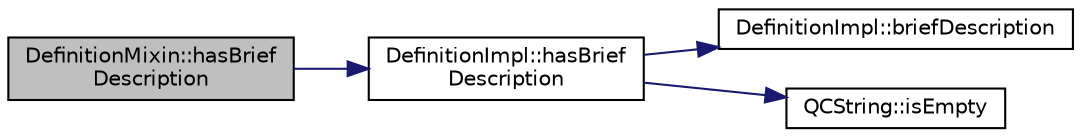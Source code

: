 digraph "DefinitionMixin::hasBriefDescription"
{
 // LATEX_PDF_SIZE
  edge [fontname="Helvetica",fontsize="10",labelfontname="Helvetica",labelfontsize="10"];
  node [fontname="Helvetica",fontsize="10",shape=record];
  rankdir="LR";
  Node1 [label="DefinitionMixin::hasBrief\lDescription",height=0.2,width=0.4,color="black", fillcolor="grey75", style="filled", fontcolor="black",tooltip=" "];
  Node1 -> Node2 [color="midnightblue",fontsize="10",style="solid"];
  Node2 [label="DefinitionImpl::hasBrief\lDescription",height=0.2,width=0.4,color="black", fillcolor="white", style="filled",URL="$classDefinitionImpl.html#ab1d3964259e415011918aade535b6fba",tooltip=" "];
  Node2 -> Node3 [color="midnightblue",fontsize="10",style="solid"];
  Node3 [label="DefinitionImpl::briefDescription",height=0.2,width=0.4,color="black", fillcolor="white", style="filled",URL="$classDefinitionImpl.html#aaec58f963ba447a3a6a1b36c0310d1f3",tooltip=" "];
  Node2 -> Node4 [color="midnightblue",fontsize="10",style="solid"];
  Node4 [label="QCString::isEmpty",height=0.2,width=0.4,color="black", fillcolor="white", style="filled",URL="$classQCString.html#a621c4090d69ad7d05ef8e5234376c3d8",tooltip=" "];
}

